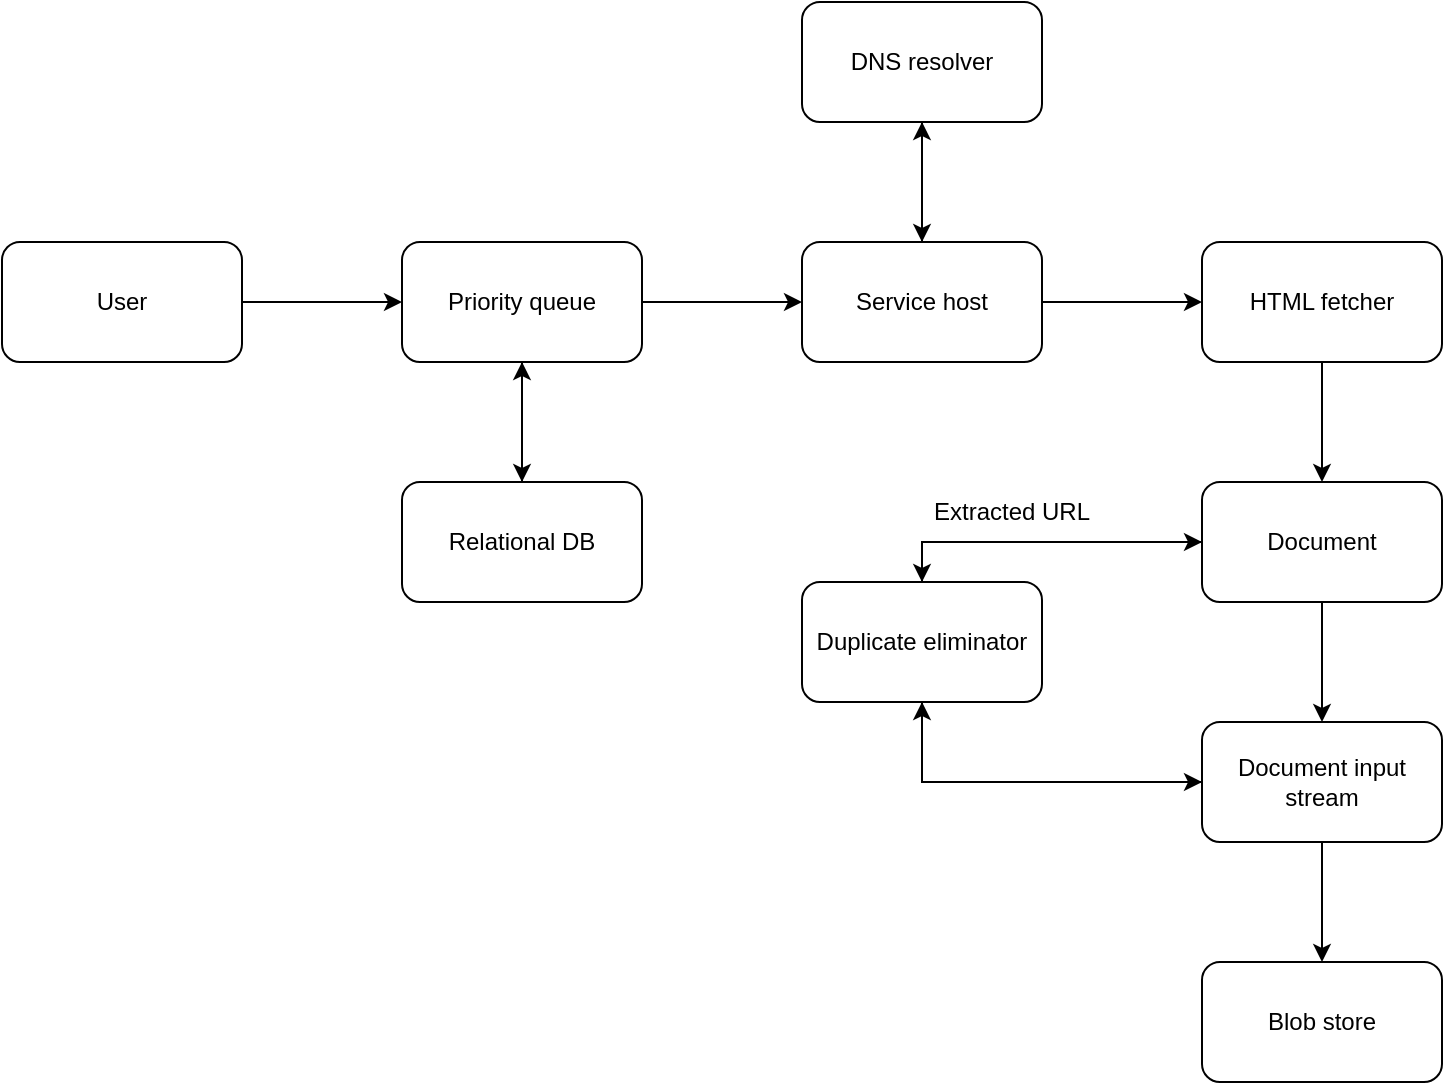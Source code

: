 <mxfile version="21.1.4" type="device">
  <diagram id="O9nlfn5qrG3aoeAmOFGt" name="Page-1">
    <mxGraphModel dx="882" dy="596" grid="1" gridSize="10" guides="1" tooltips="1" connect="1" arrows="1" fold="1" page="1" pageScale="1" pageWidth="850" pageHeight="1100" math="0" shadow="0">
      <root>
        <mxCell id="0" />
        <mxCell id="1" parent="0" />
        <mxCell id="TPDWe3cszb34BElRFdbQ-7" style="edgeStyle=orthogonalEdgeStyle;rounded=0;orthogonalLoop=1;jettySize=auto;html=1;exitX=1;exitY=0.5;exitDx=0;exitDy=0;entryX=0;entryY=0.5;entryDx=0;entryDy=0;" edge="1" parent="1" source="TPDWe3cszb34BElRFdbQ-1" target="TPDWe3cszb34BElRFdbQ-2">
          <mxGeometry relative="1" as="geometry" />
        </mxCell>
        <mxCell id="TPDWe3cszb34BElRFdbQ-1" value="User" style="rounded=1;whiteSpace=wrap;html=1;" vertex="1" parent="1">
          <mxGeometry x="80" y="160" width="120" height="60" as="geometry" />
        </mxCell>
        <mxCell id="TPDWe3cszb34BElRFdbQ-9" style="edgeStyle=orthogonalEdgeStyle;rounded=0;orthogonalLoop=1;jettySize=auto;html=1;exitX=0.5;exitY=1;exitDx=0;exitDy=0;entryX=0.5;entryY=0;entryDx=0;entryDy=0;" edge="1" parent="1" source="TPDWe3cszb34BElRFdbQ-2" target="TPDWe3cszb34BElRFdbQ-6">
          <mxGeometry relative="1" as="geometry" />
        </mxCell>
        <mxCell id="TPDWe3cszb34BElRFdbQ-10" style="edgeStyle=orthogonalEdgeStyle;rounded=0;orthogonalLoop=1;jettySize=auto;html=1;exitX=1;exitY=0.5;exitDx=0;exitDy=0;entryX=0;entryY=0.5;entryDx=0;entryDy=0;" edge="1" parent="1" source="TPDWe3cszb34BElRFdbQ-2" target="TPDWe3cszb34BElRFdbQ-4">
          <mxGeometry relative="1" as="geometry" />
        </mxCell>
        <mxCell id="TPDWe3cszb34BElRFdbQ-2" value="Priority queue" style="rounded=1;whiteSpace=wrap;html=1;" vertex="1" parent="1">
          <mxGeometry x="280" y="160" width="120" height="60" as="geometry" />
        </mxCell>
        <mxCell id="TPDWe3cszb34BElRFdbQ-13" style="edgeStyle=orthogonalEdgeStyle;rounded=0;orthogonalLoop=1;jettySize=auto;html=1;exitX=0.5;exitY=1;exitDx=0;exitDy=0;" edge="1" parent="1" source="TPDWe3cszb34BElRFdbQ-3" target="TPDWe3cszb34BElRFdbQ-4">
          <mxGeometry relative="1" as="geometry" />
        </mxCell>
        <mxCell id="TPDWe3cszb34BElRFdbQ-3" value="DNS resolver" style="rounded=1;whiteSpace=wrap;html=1;" vertex="1" parent="1">
          <mxGeometry x="480" y="40" width="120" height="60" as="geometry" />
        </mxCell>
        <mxCell id="TPDWe3cszb34BElRFdbQ-11" style="edgeStyle=orthogonalEdgeStyle;rounded=0;orthogonalLoop=1;jettySize=auto;html=1;exitX=1;exitY=0.5;exitDx=0;exitDy=0;entryX=0;entryY=0.5;entryDx=0;entryDy=0;" edge="1" parent="1" source="TPDWe3cszb34BElRFdbQ-4" target="TPDWe3cszb34BElRFdbQ-5">
          <mxGeometry relative="1" as="geometry" />
        </mxCell>
        <mxCell id="TPDWe3cszb34BElRFdbQ-12" style="edgeStyle=orthogonalEdgeStyle;rounded=0;orthogonalLoop=1;jettySize=auto;html=1;exitX=0.5;exitY=0;exitDx=0;exitDy=0;entryX=0.5;entryY=1;entryDx=0;entryDy=0;" edge="1" parent="1" source="TPDWe3cszb34BElRFdbQ-4" target="TPDWe3cszb34BElRFdbQ-3">
          <mxGeometry relative="1" as="geometry" />
        </mxCell>
        <mxCell id="TPDWe3cszb34BElRFdbQ-4" value="Service host" style="rounded=1;whiteSpace=wrap;html=1;" vertex="1" parent="1">
          <mxGeometry x="480" y="160" width="120" height="60" as="geometry" />
        </mxCell>
        <mxCell id="TPDWe3cszb34BElRFdbQ-17" style="edgeStyle=orthogonalEdgeStyle;rounded=0;orthogonalLoop=1;jettySize=auto;html=1;exitX=0.5;exitY=1;exitDx=0;exitDy=0;entryX=0.5;entryY=0;entryDx=0;entryDy=0;" edge="1" parent="1" source="TPDWe3cszb34BElRFdbQ-5" target="TPDWe3cszb34BElRFdbQ-14">
          <mxGeometry relative="1" as="geometry" />
        </mxCell>
        <mxCell id="TPDWe3cszb34BElRFdbQ-5" value="HTML fetcher" style="rounded=1;whiteSpace=wrap;html=1;" vertex="1" parent="1">
          <mxGeometry x="680" y="160" width="120" height="60" as="geometry" />
        </mxCell>
        <mxCell id="TPDWe3cszb34BElRFdbQ-8" style="edgeStyle=orthogonalEdgeStyle;rounded=0;orthogonalLoop=1;jettySize=auto;html=1;exitX=0.5;exitY=0;exitDx=0;exitDy=0;entryX=0.5;entryY=1;entryDx=0;entryDy=0;" edge="1" parent="1" source="TPDWe3cszb34BElRFdbQ-6" target="TPDWe3cszb34BElRFdbQ-2">
          <mxGeometry relative="1" as="geometry" />
        </mxCell>
        <mxCell id="TPDWe3cszb34BElRFdbQ-6" value="Relational DB" style="rounded=1;whiteSpace=wrap;html=1;" vertex="1" parent="1">
          <mxGeometry x="280" y="280" width="120" height="60" as="geometry" />
        </mxCell>
        <mxCell id="TPDWe3cszb34BElRFdbQ-18" style="edgeStyle=orthogonalEdgeStyle;rounded=0;orthogonalLoop=1;jettySize=auto;html=1;exitX=0.5;exitY=1;exitDx=0;exitDy=0;" edge="1" parent="1" source="TPDWe3cszb34BElRFdbQ-14" target="TPDWe3cszb34BElRFdbQ-15">
          <mxGeometry relative="1" as="geometry" />
        </mxCell>
        <mxCell id="TPDWe3cszb34BElRFdbQ-24" style="edgeStyle=orthogonalEdgeStyle;rounded=0;orthogonalLoop=1;jettySize=auto;html=1;exitX=0;exitY=0.5;exitDx=0;exitDy=0;entryX=0.5;entryY=0;entryDx=0;entryDy=0;" edge="1" parent="1" source="TPDWe3cszb34BElRFdbQ-14" target="TPDWe3cszb34BElRFdbQ-20">
          <mxGeometry relative="1" as="geometry" />
        </mxCell>
        <mxCell id="TPDWe3cszb34BElRFdbQ-14" value="Document" style="rounded=1;whiteSpace=wrap;html=1;" vertex="1" parent="1">
          <mxGeometry x="680" y="280" width="120" height="60" as="geometry" />
        </mxCell>
        <mxCell id="TPDWe3cszb34BElRFdbQ-19" style="edgeStyle=orthogonalEdgeStyle;rounded=0;orthogonalLoop=1;jettySize=auto;html=1;exitX=0.5;exitY=1;exitDx=0;exitDy=0;entryX=0.5;entryY=0;entryDx=0;entryDy=0;" edge="1" parent="1" source="TPDWe3cszb34BElRFdbQ-15" target="TPDWe3cszb34BElRFdbQ-16">
          <mxGeometry relative="1" as="geometry" />
        </mxCell>
        <mxCell id="TPDWe3cszb34BElRFdbQ-26" style="edgeStyle=orthogonalEdgeStyle;rounded=0;orthogonalLoop=1;jettySize=auto;html=1;exitX=0;exitY=0.5;exitDx=0;exitDy=0;entryX=0.5;entryY=1;entryDx=0;entryDy=0;" edge="1" parent="1" source="TPDWe3cszb34BElRFdbQ-15" target="TPDWe3cszb34BElRFdbQ-20">
          <mxGeometry relative="1" as="geometry" />
        </mxCell>
        <mxCell id="TPDWe3cszb34BElRFdbQ-15" value="Document input stream" style="rounded=1;whiteSpace=wrap;html=1;" vertex="1" parent="1">
          <mxGeometry x="680" y="400" width="120" height="60" as="geometry" />
        </mxCell>
        <mxCell id="TPDWe3cszb34BElRFdbQ-16" value="Blob store" style="rounded=1;whiteSpace=wrap;html=1;" vertex="1" parent="1">
          <mxGeometry x="680" y="520" width="120" height="60" as="geometry" />
        </mxCell>
        <mxCell id="TPDWe3cszb34BElRFdbQ-21" style="edgeStyle=orthogonalEdgeStyle;rounded=0;orthogonalLoop=1;jettySize=auto;html=1;exitX=0.5;exitY=0;exitDx=0;exitDy=0;" edge="1" parent="1" source="TPDWe3cszb34BElRFdbQ-20" target="TPDWe3cszb34BElRFdbQ-14">
          <mxGeometry relative="1" as="geometry" />
        </mxCell>
        <mxCell id="TPDWe3cszb34BElRFdbQ-25" style="edgeStyle=orthogonalEdgeStyle;rounded=0;orthogonalLoop=1;jettySize=auto;html=1;exitX=0.5;exitY=1;exitDx=0;exitDy=0;entryX=0;entryY=0.5;entryDx=0;entryDy=0;" edge="1" parent="1" source="TPDWe3cszb34BElRFdbQ-20" target="TPDWe3cszb34BElRFdbQ-15">
          <mxGeometry relative="1" as="geometry" />
        </mxCell>
        <mxCell id="TPDWe3cszb34BElRFdbQ-20" value="Duplicate eliminator" style="rounded=1;whiteSpace=wrap;html=1;" vertex="1" parent="1">
          <mxGeometry x="480" y="330" width="120" height="60" as="geometry" />
        </mxCell>
        <mxCell id="TPDWe3cszb34BElRFdbQ-27" value="Extracted URL" style="text;html=1;strokeColor=none;fillColor=none;align=center;verticalAlign=middle;whiteSpace=wrap;rounded=0;" vertex="1" parent="1">
          <mxGeometry x="540" y="280" width="90" height="30" as="geometry" />
        </mxCell>
      </root>
    </mxGraphModel>
  </diagram>
</mxfile>
